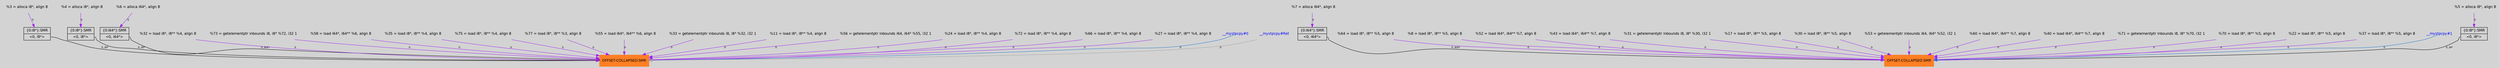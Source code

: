 digraph unnamed {
	graph [center=true, ratio=true, bgcolor=lightgray, fontname=Helvetica];
	node  [fontname=Helvetica, fontsize=11];

	Node0x21977f0 [shape=record,color=chocolate1, style=filled,label="{OFFSET-COLLAPSED:SMR}"];
	Node0x2197d20 [shape=record,label="{\{0:i8*\}:SMR|{<s0>\<0, i8*\>}}"];
	Node0x2198690 [shape=record,label="{\{0:i8*\}:SMR|{<s0>\<0, i8*\>}}"];
	Node0x21988b0 [shape=record,label="{\{0:i8*\}:SMR|{<s0>\<0, i8*\>}}"];
	Node0x2198a50 [shape=record,label="{\{0:i64*\}:SMR|{<s0>\<0, i64*\>}}"];
	Node0x2198b50 [shape=record,label="{\{0:i64*\}:SMR|{<s0>\<0, i64*\>}}"];
	Node0x219c460 [shape=record,color=chocolate1, style=filled,label="{OFFSET-COLLAPSED:SMR}"];
	Node0x2180c48 [shape=plaintext, label ="  %64 = load i8*, i8** %5, align 8"];
	Node0x2180c48 -> Node0x219c460[arrowtail=tee,label="0",fontsize=8,color=purple];
	Node0x217e778 [shape=plaintext, label ="  %8 = load i8*, i8** %5, align 8"];
	Node0x217e778 -> Node0x219c460[arrowtail=tee,label="0",fontsize=8,color=purple];
	Node0x217f7f8 [shape=plaintext, label ="  %32 = load i8*, i8** %4, align 8"];
	Node0x217f7f8 -> Node0x21977f0[arrowtail=tee,label="0",fontsize=8,color=purple];
	Node0x2181420 [shape=plaintext, label ="  %73 = getelementptr inbounds i8, i8* %72, i32 1"];
	Node0x2181420 -> Node0x21977f0[arrowtail=tee,label="0",fontsize=8,color=purple];
	Node0x21804b8 [shape=plaintext, label ="  %52 = load i64*, i64** %7, align 8"];
	Node0x21804b8 -> Node0x219c460[arrowtail=tee,label="0",fontsize=8,color=purple];
	Node0x217ff58 [shape=plaintext, label ="  %43 = load i64*, i64** %7, align 8"];
	Node0x217ff58 -> Node0x219c460[arrowtail=tee,label="0",fontsize=8,color=purple];
	Node0x217f710 [shape=plaintext, label ="  %31 = getelementptr inbounds i8, i8* %30, i32 1"];
	Node0x217f710 -> Node0x219c460[arrowtail=tee,label="0",fontsize=8,color=purple];
	Node0x217de38 [shape=plaintext, label ="  %3 = alloca i8*, align 8"];
	Node0x217de38 -> Node0x2197d20[arrowtail=tee,label="0",fontsize=8,color=purple];
	Node0x217e7d8 [shape=plaintext, label ="  %17 = load i8*, i8** %5, align 8"];
	Node0x217e7d8 -> Node0x219c460[arrowtail=tee,label="0",fontsize=8,color=purple];
	Node0x21808b8 [shape=plaintext, label ="  %58 = load i64*, i64** %6, align 8"];
	Node0x21808b8 -> Node0x21977f0[arrowtail=tee,label="0",fontsize=8,color=purple];
	Node0x217fac8 [shape=plaintext, label ="  %35 = load i8*, i8** %4, align 8"];
	Node0x217fac8 -> Node0x21977f0[arrowtail=tee,label="0",fontsize=8,color=purple];
	Node0x217e618 [shape=plaintext, label ="  %7 = alloca i64*, align 8"];
	Node0x217e618 -> Node0x2198b50[arrowtail=tee,label="0",fontsize=8,color=purple];
	Node0x217f698 [shape=plaintext, label ="  %30 = load i8*, i8** %5, align 8"];
	Node0x217f698 -> Node0x219c460[arrowtail=tee,label="0",fontsize=8,color=purple];
	Node0x2180530 [shape=plaintext, label ="  %53 = getelementptr inbounds i64, i64* %52, i32 1"];
	Node0x2180530 -> Node0x219c460[arrowtail=tee,label="0",fontsize=8,color=purple];
	Node0x21809f8 [shape=plaintext, label ="  %60 = load i64*, i64** %7, align 8"];
	Node0x21809f8 -> Node0x219c460[arrowtail=tee,label="0",fontsize=8,color=purple];
	Node0x2181568 [shape=plaintext, label ="  %75 = load i8*, i8** %4, align 8"];
	Node0x2181568 -> Node0x21977f0[arrowtail=tee,label="0",fontsize=8,color=purple];
	Node0x217fdf8 [shape=plaintext, label ="  %40 = load i64*, i64** %7, align 8"];
	Node0x217fdf8 -> Node0x219c460[arrowtail=tee,label="0",fontsize=8,color=purple];
	Node0x21816a8 [shape=plaintext, label ="  %77 = load i8*, i8** %3, align 8"];
	Node0x21816a8 -> Node0x21977f0[arrowtail=tee,label="0",fontsize=8,color=purple];
	Node0x2180678 [shape=plaintext, label ="  %55 = load i64*, i64** %6, align 8"];
	Node0x2180678 -> Node0x21977f0[arrowtail=tee,label="0",fontsize=8,color=purple];
	Node0x21812c0 [shape=plaintext, label ="  %71 = getelementptr inbounds i8, i8* %70, i32 1"];
	Node0x21812c0 -> Node0x219c460[arrowtail=tee,label="0",fontsize=8,color=purple];
	Node0x217ed00 [shape=plaintext, label ="  %33 = getelementptr inbounds i8, i8* %32, i32 1"];
	Node0x217ed00 -> Node0x21977f0[arrowtail=tee,label="0",fontsize=8,color=purple];
	Node0x217e558 [shape=plaintext, label ="  %5 = alloca i8*, align 8"];
	Node0x217e558 -> Node0x21988b0[arrowtail=tee,label="0",fontsize=8,color=purple];
	Node0x217e938 [shape=plaintext, label ="  %11 = load i8*, i8** %4, align 8"];
	Node0x217e938 -> Node0x21977f0[arrowtail=tee,label="0",fontsize=8,color=purple];
	Node0x217e5b8 [shape=plaintext, label ="  %6 = alloca i64*, align 8"];
	Node0x217e5b8 -> Node0x2198a50[arrowtail=tee,label="0",fontsize=8,color=purple];
	Node0x21806f0 [shape=plaintext, label ="  %56 = getelementptr inbounds i64, i64* %55, i32 1"];
	Node0x21806f0 -> Node0x21977f0[arrowtail=tee,label="0",fontsize=8,color=purple];
	Node0x2181248 [shape=plaintext, label ="  %70 = load i8*, i8** %5, align 8"];
	Node0x2181248 -> Node0x219c460[arrowtail=tee,label="0",fontsize=8,color=purple];
	Node0x217f168 [shape=plaintext, label ="  %24 = load i8*, i8** %4, align 8"];
	Node0x217f168 -> Node0x21977f0[arrowtail=tee,label="0",fontsize=8,color=purple];
	Node0x217f0a8 [shape=plaintext, label ="  %22 = load i8*, i8** %5, align 8"];
	Node0x217f0a8 -> Node0x219c460[arrowtail=tee,label="0",fontsize=8,color=purple];
	Node0x21813a8 [shape=plaintext, label ="  %72 = load i8*, i8** %4, align 8"];
	Node0x21813a8 -> Node0x21977f0[arrowtail=tee,label="0",fontsize=8,color=purple];
	Node0x217f8b8 [shape=plaintext, label ="  %66 = load i8*, i8** %4, align 8"];
	Node0x217f8b8 -> Node0x21977f0[arrowtail=tee,label="0",fontsize=8,color=purple];
	Node0x217e4a8 [shape=plaintext, label ="  %4 = alloca i8*, align 8"];
	Node0x217e4a8 -> Node0x2198690[arrowtail=tee,label="0",fontsize=8,color=purple];
	Node0x217fc08 [shape=plaintext, label ="  %37 = load i8*, i8** %5, align 8"];
	Node0x217fc08 -> Node0x219c460[arrowtail=tee,label="0",fontsize=8,color=purple];
	Node0x217f458 [shape=plaintext, label ="  %27 = load i8*, i8** %4, align 8"];
	Node0x217f458 -> Node0x21977f0[arrowtail=tee,label="0",fontsize=8,color=purple];
	Node0x217dd28 [shape=plaintext,fontcolor=blue, label ="__mystpcpy#1"];
	Node0x217dd28 -> Node0x219c460[tailclip=false,color=dodgerblue3,label="0",fontsize=8];
	Node0x217dd00 [shape=plaintext,fontcolor=blue, label ="__mystpcpy#0"];
	Node0x217dd00 -> Node0x21977f0[tailclip=false,color=dodgerblue3,label="0",fontsize=8];
	Node0x217dbc8 [shape=plaintext,fontcolor=blue, label ="__mystpcpy#Ret"];
	Node0x217dbc8 -> Node0x21977f0[arrowtail=tee,color=gray63,label="0",fontsize=8];
	Node0x2197d20:s0 -> Node0x21977f0[arrowtail=tee,label="0, i8*",fontsize=8];
	Node0x2198690:s0 -> Node0x21977f0[arrowtail=tee,label="0, i8*",fontsize=8];
	Node0x21988b0:s0 -> Node0x219c460[arrowtail=tee,label="0, i8*",fontsize=8];
	Node0x2198a50:s0 -> Node0x21977f0[arrowtail=tee,label="0, i64*",fontsize=8];
	Node0x2198b50:s0 -> Node0x219c460[arrowtail=tee,label="0, i64*",fontsize=8];
}

